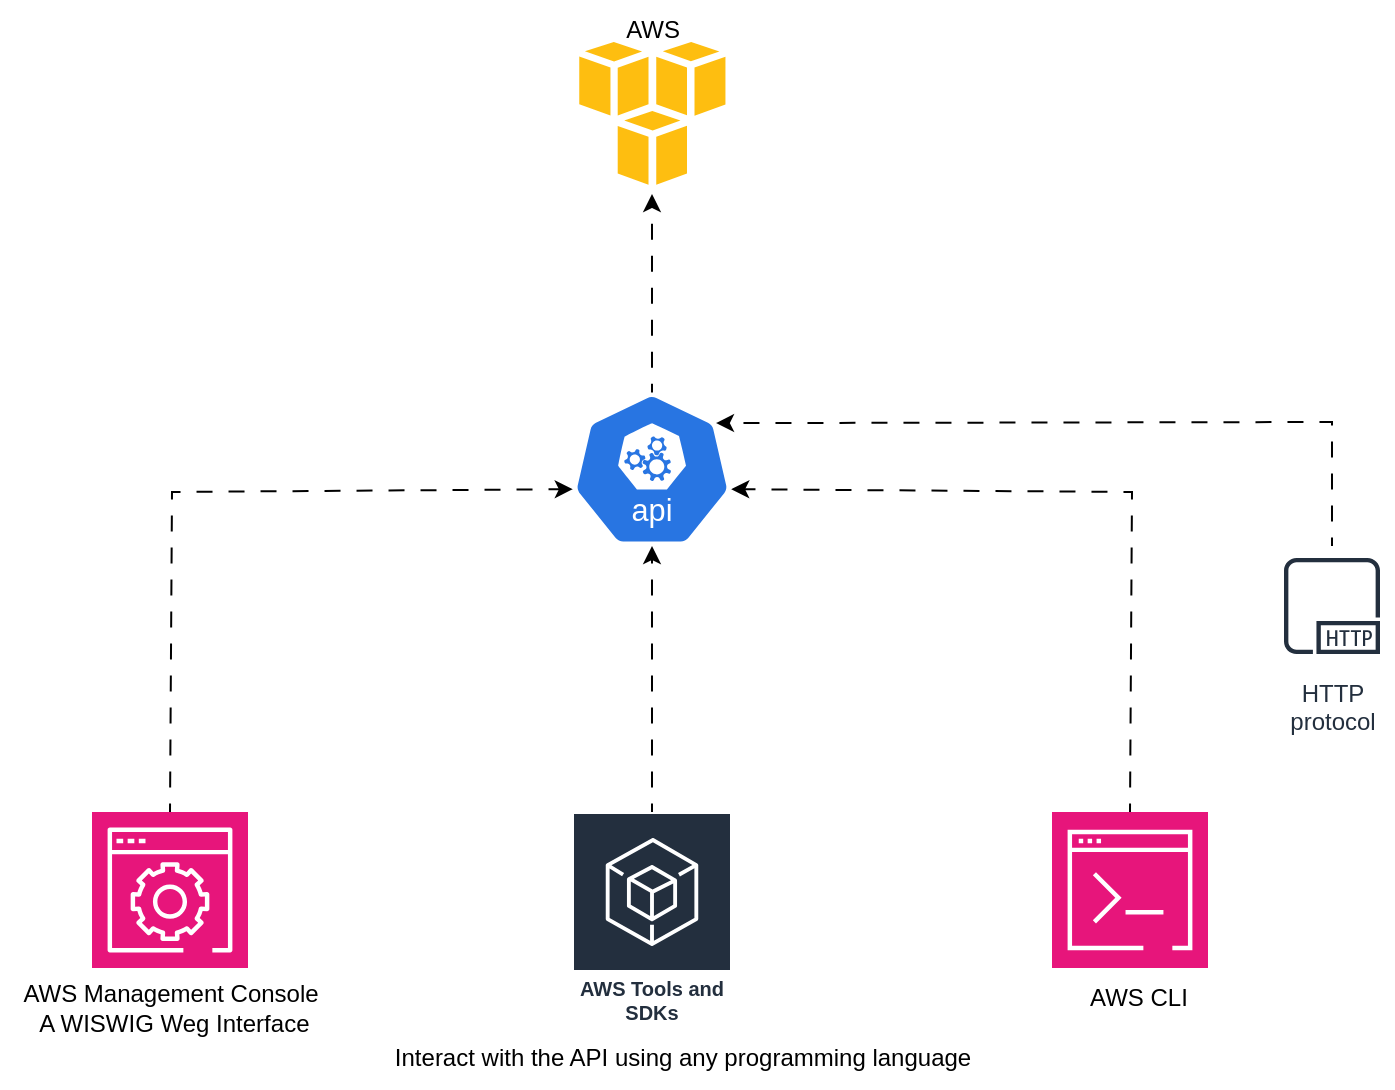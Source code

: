 <mxfile version="27.1.1">
  <diagram name="Page-1" id="Hb8fICyZrE1MTjSSRgiz">
    <mxGraphModel dx="1226" dy="660" grid="0" gridSize="10" guides="1" tooltips="1" connect="1" arrows="1" fold="1" page="1" pageScale="1" pageWidth="850" pageHeight="1100" math="0" shadow="0">
      <root>
        <mxCell id="0" />
        <mxCell id="1" parent="0" />
        <mxCell id="TPoOhhaxkc9FGvwKgtQ0-1" value="" style="aspect=fixed;sketch=0;html=1;dashed=0;whitespace=wrap;verticalLabelPosition=bottom;verticalAlign=top;fillColor=#2875E2;strokeColor=#ffffff;points=[[0.005,0.63,0],[0.1,0.2,0],[0.9,0.2,0],[0.5,0,0],[0.995,0.63,0],[0.72,0.99,0],[0.5,1,0],[0.28,0.99,0]];shape=mxgraph.kubernetes.icon2;kubernetesLabel=1;prIcon=api" vertex="1" parent="1">
          <mxGeometry x="360" y="230.2" width="80" height="76.8" as="geometry" />
        </mxCell>
        <mxCell id="TPoOhhaxkc9FGvwKgtQ0-2" value="" style="sketch=0;points=[[0,0,0],[0.25,0,0],[0.5,0,0],[0.75,0,0],[1,0,0],[0,1,0],[0.25,1,0],[0.5,1,0],[0.75,1,0],[1,1,0],[0,0.25,0],[0,0.5,0],[0,0.75,0],[1,0.25,0],[1,0.5,0],[1,0.75,0]];points=[[0,0,0],[0.25,0,0],[0.5,0,0],[0.75,0,0],[1,0,0],[0,1,0],[0.25,1,0],[0.5,1,0],[0.75,1,0],[1,1,0],[0,0.25,0],[0,0.5,0],[0,0.75,0],[1,0.25,0],[1,0.5,0],[1,0.75,0]];outlineConnect=0;fontColor=#232F3E;fillColor=#E7157B;strokeColor=#ffffff;dashed=0;verticalLabelPosition=bottom;verticalAlign=top;align=center;html=1;fontSize=12;fontStyle=0;aspect=fixed;shape=mxgraph.aws4.resourceIcon;resIcon=mxgraph.aws4.management_console;" vertex="1" parent="1">
          <mxGeometry x="120" y="440" width="78" height="78" as="geometry" />
        </mxCell>
        <mxCell id="TPoOhhaxkc9FGvwKgtQ0-3" value="AWS Tools and SDKs" style="sketch=0;outlineConnect=0;fontColor=#232F3E;gradientColor=none;strokeColor=#ffffff;fillColor=#232F3E;dashed=0;verticalLabelPosition=middle;verticalAlign=bottom;align=center;html=1;whiteSpace=wrap;fontSize=10;fontStyle=1;spacing=3;shape=mxgraph.aws4.productIcon;prIcon=mxgraph.aws4.tools_and_sdks;" vertex="1" parent="1">
          <mxGeometry x="360" y="440" width="80" height="110" as="geometry" />
        </mxCell>
        <mxCell id="TPoOhhaxkc9FGvwKgtQ0-4" value="" style="sketch=0;points=[[0,0,0],[0.25,0,0],[0.5,0,0],[0.75,0,0],[1,0,0],[0,1,0],[0.25,1,0],[0.5,1,0],[0.75,1,0],[1,1,0],[0,0.25,0],[0,0.5,0],[0,0.75,0],[1,0.25,0],[1,0.5,0],[1,0.75,0]];points=[[0,0,0],[0.25,0,0],[0.5,0,0],[0.75,0,0],[1,0,0],[0,1,0],[0.25,1,0],[0.5,1,0],[0.75,1,0],[1,1,0],[0,0.25,0],[0,0.5,0],[0,0.75,0],[1,0.25,0],[1,0.5,0],[1,0.75,0]];outlineConnect=0;fontColor=#232F3E;fillColor=#E7157B;strokeColor=#ffffff;dashed=0;verticalLabelPosition=bottom;verticalAlign=top;align=center;html=1;fontSize=12;fontStyle=0;aspect=fixed;shape=mxgraph.aws4.resourceIcon;resIcon=mxgraph.aws4.command_line_interface;" vertex="1" parent="1">
          <mxGeometry x="600" y="440" width="78" height="78" as="geometry" />
        </mxCell>
        <mxCell id="TPoOhhaxkc9FGvwKgtQ0-5" value="" style="edgeStyle=none;orthogonalLoop=1;jettySize=auto;html=1;rounded=0;exitX=0.5;exitY=0;exitDx=0;exitDy=0;exitPerimeter=0;entryX=0.005;entryY=0.63;entryDx=0;entryDy=0;entryPerimeter=0;flowAnimation=1;" edge="1" parent="1" source="TPoOhhaxkc9FGvwKgtQ0-2" target="TPoOhhaxkc9FGvwKgtQ0-1">
          <mxGeometry width="100" relative="1" as="geometry">
            <mxPoint x="60" y="270" as="sourcePoint" />
            <mxPoint x="160" y="270" as="targetPoint" />
            <Array as="points">
              <mxPoint x="160" y="280" />
            </Array>
          </mxGeometry>
        </mxCell>
        <mxCell id="TPoOhhaxkc9FGvwKgtQ0-6" value="" style="edgeStyle=none;orthogonalLoop=1;jettySize=auto;html=1;rounded=0;flowAnimation=1;" edge="1" parent="1" source="TPoOhhaxkc9FGvwKgtQ0-3" target="TPoOhhaxkc9FGvwKgtQ0-1">
          <mxGeometry width="100" relative="1" as="geometry">
            <mxPoint x="410" y="330" as="sourcePoint" />
            <mxPoint x="510" y="330" as="targetPoint" />
            <Array as="points" />
          </mxGeometry>
        </mxCell>
        <mxCell id="TPoOhhaxkc9FGvwKgtQ0-7" value="" style="edgeStyle=none;orthogonalLoop=1;jettySize=auto;html=1;rounded=0;exitX=0.5;exitY=0;exitDx=0;exitDy=0;exitPerimeter=0;entryX=0.995;entryY=0.63;entryDx=0;entryDy=0;entryPerimeter=0;flowAnimation=1;" edge="1" parent="1" source="TPoOhhaxkc9FGvwKgtQ0-4" target="TPoOhhaxkc9FGvwKgtQ0-1">
          <mxGeometry width="100" relative="1" as="geometry">
            <mxPoint x="490" y="280" as="sourcePoint" />
            <mxPoint x="590" y="280" as="targetPoint" />
            <Array as="points">
              <mxPoint x="640" y="280" />
            </Array>
          </mxGeometry>
        </mxCell>
        <mxCell id="TPoOhhaxkc9FGvwKgtQ0-8" value="HTTP&#xa;protocol" style="sketch=0;outlineConnect=0;fontColor=#232F3E;gradientColor=none;strokeColor=#232F3E;fillColor=#ffffff;dashed=0;verticalLabelPosition=bottom;verticalAlign=top;align=center;html=1;fontSize=12;fontStyle=0;aspect=fixed;shape=mxgraph.aws4.resourceIcon;resIcon=mxgraph.aws4.http_protocol;" vertex="1" parent="1">
          <mxGeometry x="710" y="307" width="60" height="60" as="geometry" />
        </mxCell>
        <mxCell id="TPoOhhaxkc9FGvwKgtQ0-9" value="" style="edgeStyle=none;orthogonalLoop=1;jettySize=auto;html=1;rounded=0;entryX=0.9;entryY=0.2;entryDx=0;entryDy=0;entryPerimeter=0;flowAnimation=1;" edge="1" parent="1" source="TPoOhhaxkc9FGvwKgtQ0-8" target="TPoOhhaxkc9FGvwKgtQ0-1">
          <mxGeometry width="100" relative="1" as="geometry">
            <mxPoint x="620" y="220" as="sourcePoint" />
            <mxPoint x="720" y="220" as="targetPoint" />
            <Array as="points">
              <mxPoint x="740" y="245" />
            </Array>
          </mxGeometry>
        </mxCell>
        <mxCell id="TPoOhhaxkc9FGvwKgtQ0-10" value="" style="dashed=0;outlineConnect=0;html=1;align=center;labelPosition=center;verticalLabelPosition=bottom;verticalAlign=top;shape=mxgraph.weblogos.aws" vertex="1" parent="1">
          <mxGeometry x="360" y="51" width="80" height="80" as="geometry" />
        </mxCell>
        <mxCell id="TPoOhhaxkc9FGvwKgtQ0-11" value="" style="edgeStyle=none;orthogonalLoop=1;jettySize=auto;html=1;rounded=0;exitX=0.5;exitY=0;exitDx=0;exitDy=0;exitPerimeter=0;flowAnimation=1;" edge="1" parent="1" source="TPoOhhaxkc9FGvwKgtQ0-1" target="TPoOhhaxkc9FGvwKgtQ0-10">
          <mxGeometry width="100" relative="1" as="geometry">
            <mxPoint x="490" y="140" as="sourcePoint" />
            <mxPoint x="590" y="140" as="targetPoint" />
            <Array as="points" />
          </mxGeometry>
        </mxCell>
        <mxCell id="TPoOhhaxkc9FGvwKgtQ0-12" value="AWS" style="text;html=1;align=center;verticalAlign=middle;resizable=0;points=[];autosize=1;strokeColor=none;fillColor=none;" vertex="1" parent="1">
          <mxGeometry x="375" y="34" width="50" height="30" as="geometry" />
        </mxCell>
        <mxCell id="TPoOhhaxkc9FGvwKgtQ0-13" value="AWS Management Console&lt;div&gt;&amp;nbsp;A WISWIG Weg Interface&lt;/div&gt;" style="text;html=1;align=center;verticalAlign=middle;resizable=0;points=[];autosize=1;strokeColor=none;fillColor=none;" vertex="1" parent="1">
          <mxGeometry x="74" y="518" width="170" height="40" as="geometry" />
        </mxCell>
        <mxCell id="TPoOhhaxkc9FGvwKgtQ0-14" value="AWS CLI" style="text;html=1;align=center;verticalAlign=middle;resizable=0;points=[];autosize=1;strokeColor=none;fillColor=none;" vertex="1" parent="1">
          <mxGeometry x="608" y="518" width="70" height="30" as="geometry" />
        </mxCell>
        <mxCell id="TPoOhhaxkc9FGvwKgtQ0-15" value="Interact with the API using any programming language" style="text;html=1;align=center;verticalAlign=middle;resizable=0;points=[];autosize=1;strokeColor=none;fillColor=none;" vertex="1" parent="1">
          <mxGeometry x="260" y="548" width="310" height="30" as="geometry" />
        </mxCell>
      </root>
    </mxGraphModel>
  </diagram>
</mxfile>
